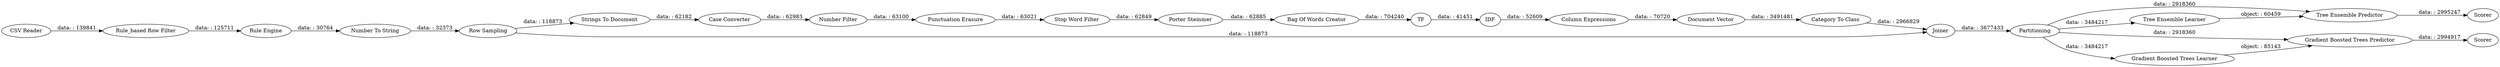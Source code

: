 digraph {
	"8684400403531714335_19" [label="Column Expressions"]
	"8684400403531714335_25" [label="Tree Ensemble Predictor"]
	"8684400403531714335_8" [label="Number To String"]
	"8684400403531714335_15" [label="Porter Stemmer"]
	"8684400403531714335_3" [label="Rule Engine"]
	"8684400403531714335_20" [label="Document Vector"]
	"8684400403531714335_34" [label="Gradient Boosted Trees Learner"]
	"8684400403531714335_24" [label="Tree Ensemble Learner"]
	"8684400403531714335_16" [label="Bag Of Words Creator"]
	"8684400403531714335_21" [label="Category To Class"]
	"8684400403531714335_7" [label="Rule_based Row Filter"]
	"8684400403531714335_10" [label="Strings To Document"]
	"8684400403531714335_11" [label="Case Converter"]
	"8684400403531714335_2" [label="CSV Reader"]
	"8684400403531714335_14" [label="Stop Word Filter"]
	"8684400403531714335_9" [label="Row Sampling"]
	"8684400403531714335_22" [label=Joiner]
	"8684400403531714335_29" [label=Scorer]
	"8684400403531714335_17" [label=TF]
	"8684400403531714335_12" [label="Number Filter"]
	"8684400403531714335_35" [label="Gradient Boosted Trees Predictor"]
	"8684400403531714335_18" [label=IDF]
	"8684400403531714335_13" [label="Punctuation Erasure"]
	"8684400403531714335_26" [label=Scorer]
	"8684400403531714335_23" [label=Partitioning]
	"8684400403531714335_19" -> "8684400403531714335_20" [label="data: : 70720"]
	"8684400403531714335_35" -> "8684400403531714335_29" [label="data: : 2994917"]
	"8684400403531714335_34" -> "8684400403531714335_35" [label="object: : 85143"]
	"8684400403531714335_23" -> "8684400403531714335_35" [label="data: : 2918360"]
	"8684400403531714335_3" -> "8684400403531714335_8" [label="data: : 30764"]
	"8684400403531714335_23" -> "8684400403531714335_34" [label="data: : 3484217"]
	"8684400403531714335_25" -> "8684400403531714335_26" [label="data: : 2995247"]
	"8684400403531714335_16" -> "8684400403531714335_17" [label="data: : 704240"]
	"8684400403531714335_15" -> "8684400403531714335_16" [label="data: : 62885"]
	"8684400403531714335_22" -> "8684400403531714335_23" [label="data: : 3677433"]
	"8684400403531714335_9" -> "8684400403531714335_10" [label="data: : 118873"]
	"8684400403531714335_23" -> "8684400403531714335_24" [label="data: : 3484217"]
	"8684400403531714335_9" -> "8684400403531714335_22" [label="data: : 118873"]
	"8684400403531714335_13" -> "8684400403531714335_14" [label="data: : 63021"]
	"8684400403531714335_2" -> "8684400403531714335_7" [label="data: : 139841"]
	"8684400403531714335_17" -> "8684400403531714335_18" [label="data: : 41451"]
	"8684400403531714335_20" -> "8684400403531714335_21" [label="data: : 3491481"]
	"8684400403531714335_10" -> "8684400403531714335_11" [label="data: : 62182"]
	"8684400403531714335_14" -> "8684400403531714335_15" [label="data: : 62849"]
	"8684400403531714335_12" -> "8684400403531714335_13" [label="data: : 63100"]
	"8684400403531714335_24" -> "8684400403531714335_25" [label="object: : 60459"]
	"8684400403531714335_18" -> "8684400403531714335_19" [label="data: : 52609"]
	"8684400403531714335_7" -> "8684400403531714335_3" [label="data: : 125711"]
	"8684400403531714335_8" -> "8684400403531714335_9" [label="data: : 32373"]
	"8684400403531714335_23" -> "8684400403531714335_25" [label="data: : 2918360"]
	"8684400403531714335_11" -> "8684400403531714335_12" [label="data: : 62983"]
	"8684400403531714335_21" -> "8684400403531714335_22" [label="data: : 2966829"]
	rankdir=LR
}
